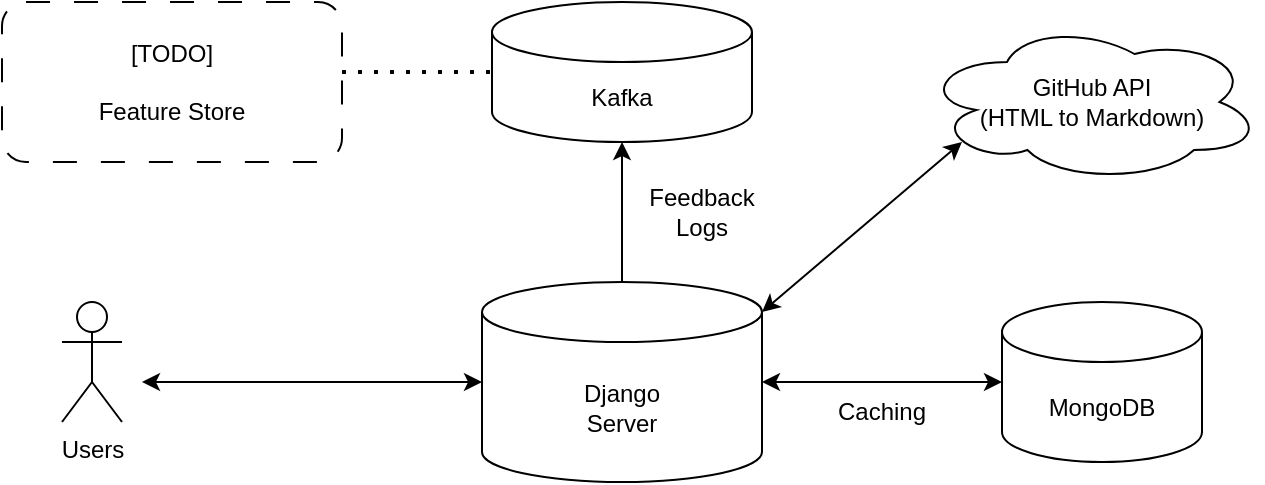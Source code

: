 <mxfile version="21.6.6" type="github">
  <diagram name="페이지-1" id="ZDgDwjHIAIVBKG1WbXPP">
    <mxGraphModel dx="1368" dy="765" grid="1" gridSize="10" guides="1" tooltips="1" connect="1" arrows="1" fold="1" page="1" pageScale="1" pageWidth="827" pageHeight="1169" math="0" shadow="0">
      <root>
        <mxCell id="0" />
        <mxCell id="1" parent="0" />
        <mxCell id="9u3Se7fukIEXebvzobtR-1" value="Django&lt;br&gt;Server" style="shape=cylinder3;whiteSpace=wrap;html=1;boundedLbl=1;backgroundOutline=1;size=15;" vertex="1" parent="1">
          <mxGeometry x="290" y="220" width="140" height="100" as="geometry" />
        </mxCell>
        <mxCell id="9u3Se7fukIEXebvzobtR-2" value="Users" style="shape=umlActor;verticalLabelPosition=bottom;verticalAlign=top;html=1;outlineConnect=0;" vertex="1" parent="1">
          <mxGeometry x="80" y="230" width="30" height="60" as="geometry" />
        </mxCell>
        <mxCell id="9u3Se7fukIEXebvzobtR-4" value="" style="endArrow=classic;startArrow=classic;html=1;rounded=0;entryX=0;entryY=0.5;entryDx=0;entryDy=0;entryPerimeter=0;" edge="1" parent="1" target="9u3Se7fukIEXebvzobtR-1">
          <mxGeometry width="50" height="50" relative="1" as="geometry">
            <mxPoint x="120" y="270" as="sourcePoint" />
            <mxPoint x="290" y="310" as="targetPoint" />
          </mxGeometry>
        </mxCell>
        <mxCell id="9u3Se7fukIEXebvzobtR-5" value="Kafka" style="shape=cylinder3;whiteSpace=wrap;html=1;boundedLbl=1;backgroundOutline=1;size=15;" vertex="1" parent="1">
          <mxGeometry x="295" y="80" width="130" height="70" as="geometry" />
        </mxCell>
        <mxCell id="9u3Se7fukIEXebvzobtR-6" value="" style="endArrow=classic;html=1;rounded=0;entryX=0.5;entryY=1;entryDx=0;entryDy=0;entryPerimeter=0;exitX=0.5;exitY=0;exitDx=0;exitDy=0;exitPerimeter=0;" edge="1" parent="1" source="9u3Se7fukIEXebvzobtR-1" target="9u3Se7fukIEXebvzobtR-5">
          <mxGeometry width="50" height="50" relative="1" as="geometry">
            <mxPoint x="390" y="420" as="sourcePoint" />
            <mxPoint x="440" y="370" as="targetPoint" />
          </mxGeometry>
        </mxCell>
        <mxCell id="9u3Se7fukIEXebvzobtR-7" value="Feedback Logs" style="text;html=1;strokeColor=none;fillColor=none;align=center;verticalAlign=middle;whiteSpace=wrap;rounded=0;" vertex="1" parent="1">
          <mxGeometry x="370" y="170" width="60" height="30" as="geometry" />
        </mxCell>
        <mxCell id="9u3Se7fukIEXebvzobtR-8" value="MongoDB" style="shape=cylinder3;whiteSpace=wrap;html=1;boundedLbl=1;backgroundOutline=1;size=15;" vertex="1" parent="1">
          <mxGeometry x="550" y="230" width="100" height="80" as="geometry" />
        </mxCell>
        <mxCell id="9u3Se7fukIEXebvzobtR-10" value="" style="endArrow=classic;startArrow=classic;html=1;rounded=0;entryX=0;entryY=0.5;entryDx=0;entryDy=0;entryPerimeter=0;exitX=1;exitY=0.5;exitDx=0;exitDy=0;exitPerimeter=0;" edge="1" parent="1" source="9u3Se7fukIEXebvzobtR-1" target="9u3Se7fukIEXebvzobtR-8">
          <mxGeometry width="50" height="50" relative="1" as="geometry">
            <mxPoint x="390" y="420" as="sourcePoint" />
            <mxPoint x="440" y="370" as="targetPoint" />
          </mxGeometry>
        </mxCell>
        <mxCell id="9u3Se7fukIEXebvzobtR-11" value="Caching" style="text;html=1;strokeColor=none;fillColor=none;align=center;verticalAlign=middle;whiteSpace=wrap;rounded=0;" vertex="1" parent="1">
          <mxGeometry x="460" y="270" width="60" height="30" as="geometry" />
        </mxCell>
        <mxCell id="9u3Se7fukIEXebvzobtR-12" value="" style="endArrow=classic;startArrow=classic;html=1;rounded=0;exitX=1;exitY=0;exitDx=0;exitDy=15;exitPerimeter=0;" edge="1" parent="1" source="9u3Se7fukIEXebvzobtR-1">
          <mxGeometry width="50" height="50" relative="1" as="geometry">
            <mxPoint x="440" y="280" as="sourcePoint" />
            <mxPoint x="530" y="150" as="targetPoint" />
          </mxGeometry>
        </mxCell>
        <mxCell id="9u3Se7fukIEXebvzobtR-13" value="GitHub API&lt;br&gt;(HTML to Markdown)" style="ellipse;shape=cloud;whiteSpace=wrap;html=1;" vertex="1" parent="1">
          <mxGeometry x="510" y="90" width="170" height="80" as="geometry" />
        </mxCell>
        <mxCell id="9u3Se7fukIEXebvzobtR-14" value="" style="endArrow=none;dashed=1;html=1;dashPattern=1 3;strokeWidth=2;rounded=0;entryX=0;entryY=0.5;entryDx=0;entryDy=0;entryPerimeter=0;" edge="1" parent="1" target="9u3Se7fukIEXebvzobtR-5">
          <mxGeometry width="50" height="50" relative="1" as="geometry">
            <mxPoint x="220" y="115" as="sourcePoint" />
            <mxPoint x="440" y="370" as="targetPoint" />
          </mxGeometry>
        </mxCell>
        <mxCell id="9u3Se7fukIEXebvzobtR-15" value="[TODO]&lt;br&gt;&lt;br&gt;Feature Store" style="rounded=1;whiteSpace=wrap;html=1;dashed=1;dashPattern=12 12;" vertex="1" parent="1">
          <mxGeometry x="50" y="80" width="170" height="80" as="geometry" />
        </mxCell>
      </root>
    </mxGraphModel>
  </diagram>
</mxfile>
